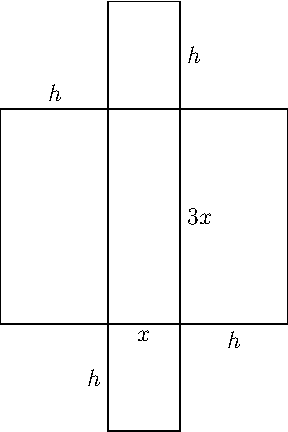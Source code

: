 size(72*2,0);

real x = 1;
real k = 3; 
real h = 1.5;

path b0 = (0,0)--(x,0)--(x,k*x)--(0,k*x)--cycle;
path s1 = (0,0)--(0,-h)--(x,-h)--(x,0)--cycle;
path s2 = (x,0)--(x+h,0)--(x+h,k*x)--(x,k*x)--cycle;
path s3 = (x,k*x)--(x,k*x+h)--(0,k*x+h)--(0,k*x)--cycle;
path s4 = (0,k*x)--(-h,k*x)--(-h,0)--(0,0)--cycle;

draw(b0);
draw(s1);
draw(s2);
draw(s3);
draw(s4);

label("$x$",(x/2,0),S);
label("$"+(string)k+"x$",(x,k*x/2),E);
label("$h$",(x+h/2,0),S);
label("$h$",(x,k*x+h/2),E);
label("$h$",(-h/2,k*x),N);
label("$h$",(0,-h/2),W);
